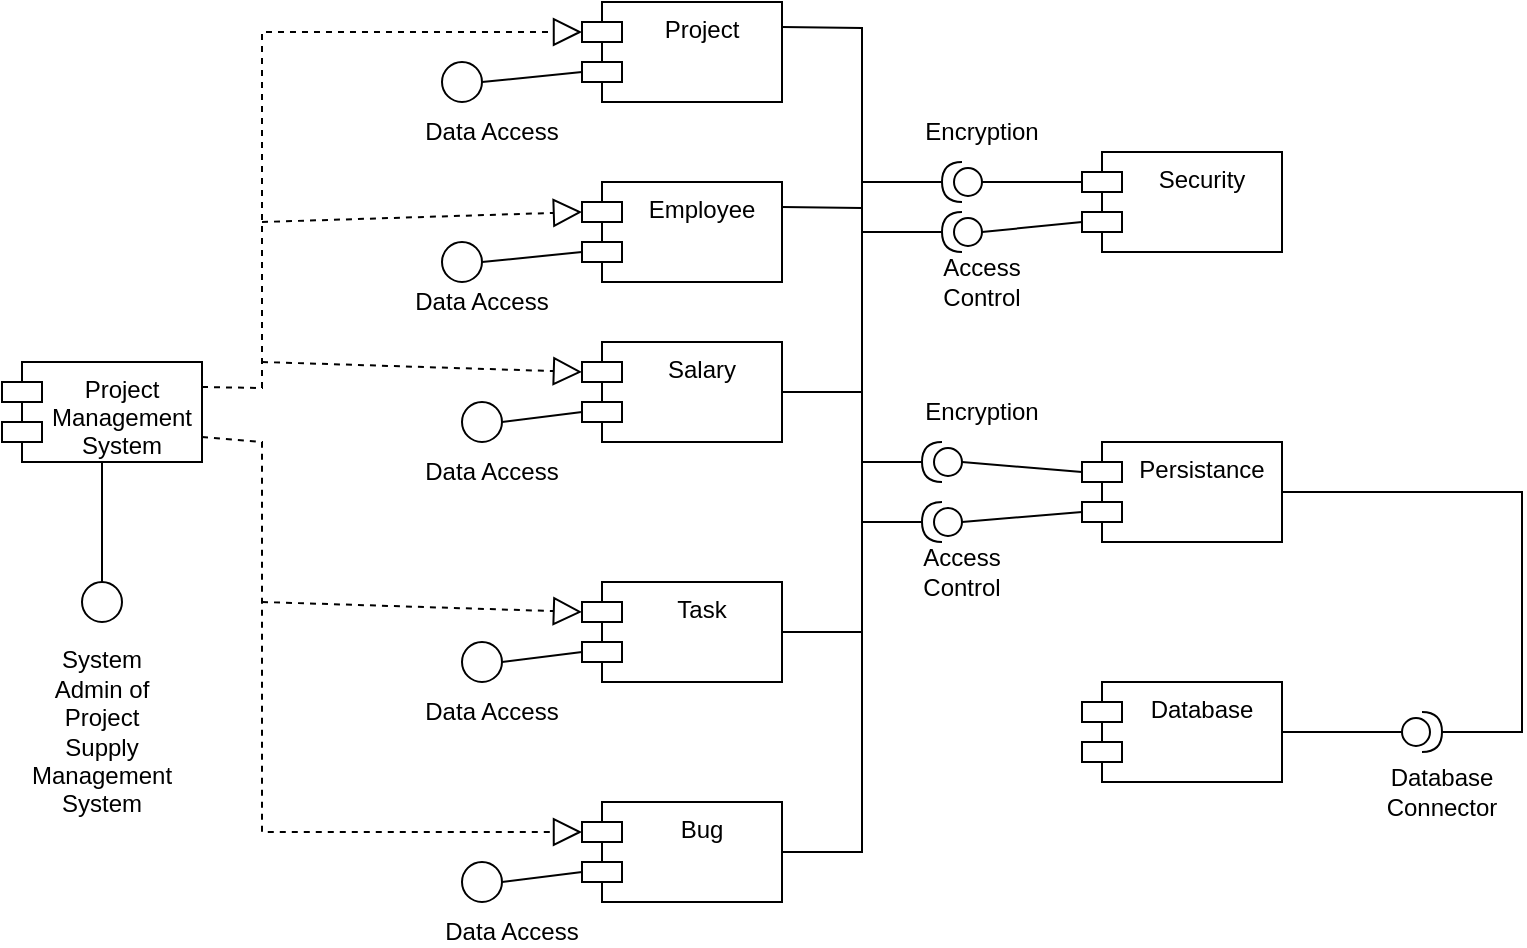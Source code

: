 <mxfile version="17.4.3" type="github">
  <diagram id="V5hze5x58YdjXsOBQyUN" name="Page-1">
    <mxGraphModel dx="782" dy="403" grid="1" gridSize="10" guides="1" tooltips="1" connect="1" arrows="1" fold="1" page="1" pageScale="1" pageWidth="850" pageHeight="1100" math="0" shadow="0">
      <root>
        <mxCell id="0" />
        <mxCell id="1" parent="0" />
        <mxCell id="HvvA7G643RJqaMyAhfn9-1" value="Project&#xa;Management&#xa;System" style="shape=module;align=left;spacingLeft=20;align=center;verticalAlign=top;" vertex="1" parent="1">
          <mxGeometry x="10" y="200" width="100" height="50" as="geometry" />
        </mxCell>
        <mxCell id="HvvA7G643RJqaMyAhfn9-2" value="" style="endArrow=none;html=1;rounded=0;exitX=0.5;exitY=1;exitDx=0;exitDy=0;entryX=0.5;entryY=0;entryDx=0;entryDy=0;" edge="1" parent="1" source="HvvA7G643RJqaMyAhfn9-1" target="HvvA7G643RJqaMyAhfn9-3">
          <mxGeometry width="50" height="50" relative="1" as="geometry">
            <mxPoint x="380" y="260" as="sourcePoint" />
            <mxPoint x="190" y="310" as="targetPoint" />
          </mxGeometry>
        </mxCell>
        <mxCell id="HvvA7G643RJqaMyAhfn9-3" value="" style="ellipse;whiteSpace=wrap;html=1;aspect=fixed;" vertex="1" parent="1">
          <mxGeometry x="50" y="310" width="20" height="20" as="geometry" />
        </mxCell>
        <mxCell id="HvvA7G643RJqaMyAhfn9-4" value="Project" style="shape=module;align=left;spacingLeft=20;align=center;verticalAlign=top;" vertex="1" parent="1">
          <mxGeometry x="300" y="20" width="100" height="50" as="geometry" />
        </mxCell>
        <mxCell id="HvvA7G643RJqaMyAhfn9-5" value="Task" style="shape=module;align=left;spacingLeft=20;align=center;verticalAlign=top;" vertex="1" parent="1">
          <mxGeometry x="300" y="310" width="100" height="50" as="geometry" />
        </mxCell>
        <mxCell id="HvvA7G643RJqaMyAhfn9-6" value="Employee" style="shape=module;align=left;spacingLeft=20;align=center;verticalAlign=top;" vertex="1" parent="1">
          <mxGeometry x="300" y="110" width="100" height="50" as="geometry" />
        </mxCell>
        <mxCell id="HvvA7G643RJqaMyAhfn9-7" value="Salary" style="shape=module;align=left;spacingLeft=20;align=center;verticalAlign=top;" vertex="1" parent="1">
          <mxGeometry x="300" y="190" width="100" height="50" as="geometry" />
        </mxCell>
        <mxCell id="HvvA7G643RJqaMyAhfn9-8" value="Bug" style="shape=module;align=left;spacingLeft=20;align=center;verticalAlign=top;" vertex="1" parent="1">
          <mxGeometry x="300" y="420" width="100" height="50" as="geometry" />
        </mxCell>
        <mxCell id="HvvA7G643RJqaMyAhfn9-9" value="Security" style="shape=module;align=left;spacingLeft=20;align=center;verticalAlign=top;" vertex="1" parent="1">
          <mxGeometry x="550" y="95" width="100" height="50" as="geometry" />
        </mxCell>
        <mxCell id="HvvA7G643RJqaMyAhfn9-10" value="Persistance" style="shape=module;align=left;spacingLeft=20;align=center;verticalAlign=top;" vertex="1" parent="1">
          <mxGeometry x="550" y="240" width="100" height="50" as="geometry" />
        </mxCell>
        <mxCell id="HvvA7G643RJqaMyAhfn9-11" value="Database" style="shape=module;align=left;spacingLeft=20;align=center;verticalAlign=top;" vertex="1" parent="1">
          <mxGeometry x="550" y="360" width="100" height="50" as="geometry" />
        </mxCell>
        <mxCell id="HvvA7G643RJqaMyAhfn9-16" value="" style="endArrow=block;dashed=1;endFill=0;endSize=12;html=1;rounded=0;exitX=1;exitY=0.25;exitDx=0;exitDy=0;entryX=0;entryY=0;entryDx=0;entryDy=15;entryPerimeter=0;" edge="1" parent="1" source="HvvA7G643RJqaMyAhfn9-1" target="HvvA7G643RJqaMyAhfn9-4">
          <mxGeometry width="160" relative="1" as="geometry">
            <mxPoint x="320" y="240" as="sourcePoint" />
            <mxPoint x="140" y="10" as="targetPoint" />
            <Array as="points">
              <mxPoint x="140" y="213" />
              <mxPoint x="140" y="200" />
              <mxPoint x="140" y="130" />
              <mxPoint x="140" y="35" />
            </Array>
          </mxGeometry>
        </mxCell>
        <mxCell id="HvvA7G643RJqaMyAhfn9-19" value="" style="endArrow=block;dashed=1;endFill=0;endSize=12;html=1;rounded=0;entryX=0;entryY=0;entryDx=0;entryDy=15;entryPerimeter=0;" edge="1" parent="1" target="HvvA7G643RJqaMyAhfn9-6">
          <mxGeometry width="160" relative="1" as="geometry">
            <mxPoint x="140" y="130" as="sourcePoint" />
            <mxPoint x="480" y="220" as="targetPoint" />
          </mxGeometry>
        </mxCell>
        <mxCell id="HvvA7G643RJqaMyAhfn9-22" value="" style="endArrow=block;dashed=1;endFill=0;endSize=12;html=1;rounded=0;entryX=0;entryY=0;entryDx=0;entryDy=15;entryPerimeter=0;" edge="1" parent="1" target="HvvA7G643RJqaMyAhfn9-7">
          <mxGeometry width="160" relative="1" as="geometry">
            <mxPoint x="140" y="200" as="sourcePoint" />
            <mxPoint x="480" y="220" as="targetPoint" />
          </mxGeometry>
        </mxCell>
        <mxCell id="HvvA7G643RJqaMyAhfn9-23" value="" style="endArrow=block;dashed=1;endFill=0;endSize=12;html=1;rounded=0;exitX=1;exitY=0.75;exitDx=0;exitDy=0;entryX=0;entryY=0;entryDx=0;entryDy=15;entryPerimeter=0;" edge="1" parent="1" source="HvvA7G643RJqaMyAhfn9-1" target="HvvA7G643RJqaMyAhfn9-8">
          <mxGeometry width="160" relative="1" as="geometry">
            <mxPoint x="320" y="220" as="sourcePoint" />
            <mxPoint x="140" y="480" as="targetPoint" />
            <Array as="points">
              <mxPoint x="140" y="240" />
              <mxPoint x="140" y="320" />
              <mxPoint x="140" y="435" />
            </Array>
          </mxGeometry>
        </mxCell>
        <mxCell id="HvvA7G643RJqaMyAhfn9-24" value="" style="endArrow=block;dashed=1;endFill=0;endSize=12;html=1;rounded=0;entryX=0;entryY=0;entryDx=0;entryDy=15;entryPerimeter=0;" edge="1" parent="1" target="HvvA7G643RJqaMyAhfn9-5">
          <mxGeometry width="160" relative="1" as="geometry">
            <mxPoint x="140" y="320" as="sourcePoint" />
            <mxPoint x="460" y="340" as="targetPoint" />
          </mxGeometry>
        </mxCell>
        <mxCell id="HvvA7G643RJqaMyAhfn9-26" value="" style="endArrow=none;html=1;rounded=0;exitX=1;exitY=0.25;exitDx=0;exitDy=0;entryX=1;entryY=0.5;entryDx=0;entryDy=0;" edge="1" parent="1" source="HvvA7G643RJqaMyAhfn9-4" target="HvvA7G643RJqaMyAhfn9-8">
          <mxGeometry width="50" height="50" relative="1" as="geometry">
            <mxPoint x="380" y="220" as="sourcePoint" />
            <mxPoint x="440" y="480" as="targetPoint" />
            <Array as="points">
              <mxPoint x="440" y="33" />
              <mxPoint x="440" y="120" />
              <mxPoint x="440" y="445" />
            </Array>
          </mxGeometry>
        </mxCell>
        <mxCell id="HvvA7G643RJqaMyAhfn9-27" value="" style="endArrow=none;html=1;rounded=0;entryX=1;entryY=0.25;entryDx=0;entryDy=0;" edge="1" parent="1" target="HvvA7G643RJqaMyAhfn9-6">
          <mxGeometry width="50" height="50" relative="1" as="geometry">
            <mxPoint x="440" y="123" as="sourcePoint" />
            <mxPoint x="430" y="190" as="targetPoint" />
          </mxGeometry>
        </mxCell>
        <mxCell id="HvvA7G643RJqaMyAhfn9-28" value="" style="endArrow=none;html=1;rounded=0;exitX=1;exitY=0.5;exitDx=0;exitDy=0;" edge="1" parent="1" source="HvvA7G643RJqaMyAhfn9-7">
          <mxGeometry width="50" height="50" relative="1" as="geometry">
            <mxPoint x="380" y="240" as="sourcePoint" />
            <mxPoint x="440" y="215" as="targetPoint" />
          </mxGeometry>
        </mxCell>
        <mxCell id="HvvA7G643RJqaMyAhfn9-29" value="" style="endArrow=none;html=1;rounded=0;exitX=1;exitY=0.5;exitDx=0;exitDy=0;" edge="1" parent="1" source="HvvA7G643RJqaMyAhfn9-5">
          <mxGeometry width="50" height="50" relative="1" as="geometry">
            <mxPoint x="380" y="350" as="sourcePoint" />
            <mxPoint x="440" y="335" as="targetPoint" />
          </mxGeometry>
        </mxCell>
        <mxCell id="HvvA7G643RJqaMyAhfn9-39" value="" style="shape=providedRequiredInterface;html=1;verticalLabelPosition=bottom;sketch=0;rotation=-180;" vertex="1" parent="1">
          <mxGeometry x="480" y="100" width="20" height="20" as="geometry" />
        </mxCell>
        <mxCell id="HvvA7G643RJqaMyAhfn9-40" value="" style="shape=providedRequiredInterface;html=1;verticalLabelPosition=bottom;sketch=0;rotation=-180;" vertex="1" parent="1">
          <mxGeometry x="480" y="125" width="20" height="20" as="geometry" />
        </mxCell>
        <mxCell id="HvvA7G643RJqaMyAhfn9-41" value="" style="endArrow=none;html=1;rounded=0;exitX=1;exitY=0.5;exitDx=0;exitDy=0;exitPerimeter=0;" edge="1" parent="1" source="HvvA7G643RJqaMyAhfn9-39">
          <mxGeometry width="50" height="50" relative="1" as="geometry">
            <mxPoint x="380" y="250" as="sourcePoint" />
            <mxPoint x="440" y="110" as="targetPoint" />
          </mxGeometry>
        </mxCell>
        <mxCell id="HvvA7G643RJqaMyAhfn9-42" value="" style="endArrow=none;html=1;rounded=0;entryX=0;entryY=0.5;entryDx=0;entryDy=0;entryPerimeter=0;exitX=0;exitY=0;exitDx=0;exitDy=15;exitPerimeter=0;" edge="1" parent="1" source="HvvA7G643RJqaMyAhfn9-9" target="HvvA7G643RJqaMyAhfn9-39">
          <mxGeometry width="50" height="50" relative="1" as="geometry">
            <mxPoint x="380" y="250" as="sourcePoint" />
            <mxPoint x="430" y="200" as="targetPoint" />
          </mxGeometry>
        </mxCell>
        <mxCell id="HvvA7G643RJqaMyAhfn9-43" value="" style="endArrow=none;html=1;rounded=0;exitX=1;exitY=0.5;exitDx=0;exitDy=0;exitPerimeter=0;" edge="1" parent="1" source="HvvA7G643RJqaMyAhfn9-40">
          <mxGeometry width="50" height="50" relative="1" as="geometry">
            <mxPoint x="380" y="250" as="sourcePoint" />
            <mxPoint x="440" y="135" as="targetPoint" />
          </mxGeometry>
        </mxCell>
        <mxCell id="HvvA7G643RJqaMyAhfn9-44" value="" style="endArrow=none;html=1;rounded=0;entryX=0;entryY=0.5;entryDx=0;entryDy=0;entryPerimeter=0;exitX=0;exitY=0;exitDx=0;exitDy=35;exitPerimeter=0;" edge="1" parent="1" source="HvvA7G643RJqaMyAhfn9-9" target="HvvA7G643RJqaMyAhfn9-40">
          <mxGeometry width="50" height="50" relative="1" as="geometry">
            <mxPoint x="380" y="250" as="sourcePoint" />
            <mxPoint x="430" y="200" as="targetPoint" />
          </mxGeometry>
        </mxCell>
        <mxCell id="HvvA7G643RJqaMyAhfn9-48" value="" style="shape=providedRequiredInterface;html=1;verticalLabelPosition=bottom;sketch=0;rotation=-180;" vertex="1" parent="1">
          <mxGeometry x="470" y="240" width="20" height="20" as="geometry" />
        </mxCell>
        <mxCell id="HvvA7G643RJqaMyAhfn9-49" value="" style="shape=providedRequiredInterface;html=1;verticalLabelPosition=bottom;sketch=0;rotation=-180;" vertex="1" parent="1">
          <mxGeometry x="470" y="270" width="20" height="20" as="geometry" />
        </mxCell>
        <mxCell id="HvvA7G643RJqaMyAhfn9-50" value="" style="shape=providedRequiredInterface;html=1;verticalLabelPosition=bottom;sketch=0;" vertex="1" parent="1">
          <mxGeometry x="710" y="375" width="20" height="20" as="geometry" />
        </mxCell>
        <mxCell id="HvvA7G643RJqaMyAhfn9-51" value="" style="endArrow=none;html=1;rounded=0;exitX=1;exitY=0.5;exitDx=0;exitDy=0;exitPerimeter=0;" edge="1" parent="1" source="HvvA7G643RJqaMyAhfn9-48">
          <mxGeometry width="50" height="50" relative="1" as="geometry">
            <mxPoint x="380" y="250" as="sourcePoint" />
            <mxPoint x="440" y="250" as="targetPoint" />
          </mxGeometry>
        </mxCell>
        <mxCell id="HvvA7G643RJqaMyAhfn9-52" value="" style="endArrow=none;html=1;rounded=0;exitX=0;exitY=0.5;exitDx=0;exitDy=0;exitPerimeter=0;entryX=0;entryY=0;entryDx=0;entryDy=15;entryPerimeter=0;" edge="1" parent="1" source="HvvA7G643RJqaMyAhfn9-48" target="HvvA7G643RJqaMyAhfn9-10">
          <mxGeometry width="50" height="50" relative="1" as="geometry">
            <mxPoint x="380" y="250" as="sourcePoint" />
            <mxPoint x="430" y="200" as="targetPoint" />
          </mxGeometry>
        </mxCell>
        <mxCell id="HvvA7G643RJqaMyAhfn9-53" value="" style="endArrow=none;html=1;rounded=0;entryX=1;entryY=0.5;entryDx=0;entryDy=0;entryPerimeter=0;" edge="1" parent="1" target="HvvA7G643RJqaMyAhfn9-49">
          <mxGeometry width="50" height="50" relative="1" as="geometry">
            <mxPoint x="440" y="280" as="sourcePoint" />
            <mxPoint x="430" y="200" as="targetPoint" />
          </mxGeometry>
        </mxCell>
        <mxCell id="HvvA7G643RJqaMyAhfn9-54" value="" style="endArrow=none;html=1;rounded=0;exitX=0;exitY=0.5;exitDx=0;exitDy=0;exitPerimeter=0;entryX=0;entryY=0;entryDx=0;entryDy=35;entryPerimeter=0;" edge="1" parent="1" source="HvvA7G643RJqaMyAhfn9-49" target="HvvA7G643RJqaMyAhfn9-10">
          <mxGeometry width="50" height="50" relative="1" as="geometry">
            <mxPoint x="380" y="250" as="sourcePoint" />
            <mxPoint x="430" y="200" as="targetPoint" />
          </mxGeometry>
        </mxCell>
        <mxCell id="HvvA7G643RJqaMyAhfn9-55" value="" style="endArrow=none;html=1;rounded=0;exitX=1;exitY=0.5;exitDx=0;exitDy=0;entryX=1;entryY=0.5;entryDx=0;entryDy=0;entryPerimeter=0;" edge="1" parent="1" source="HvvA7G643RJqaMyAhfn9-10" target="HvvA7G643RJqaMyAhfn9-50">
          <mxGeometry width="50" height="50" relative="1" as="geometry">
            <mxPoint x="380" y="250" as="sourcePoint" />
            <mxPoint x="770" y="400" as="targetPoint" />
            <Array as="points">
              <mxPoint x="770" y="265" />
              <mxPoint x="770" y="385" />
            </Array>
          </mxGeometry>
        </mxCell>
        <mxCell id="HvvA7G643RJqaMyAhfn9-56" value="" style="endArrow=none;html=1;rounded=0;entryX=0;entryY=0.5;entryDx=0;entryDy=0;entryPerimeter=0;exitX=1;exitY=0.5;exitDx=0;exitDy=0;" edge="1" parent="1" source="HvvA7G643RJqaMyAhfn9-11" target="HvvA7G643RJqaMyAhfn9-50">
          <mxGeometry width="50" height="50" relative="1" as="geometry">
            <mxPoint x="380" y="250" as="sourcePoint" />
            <mxPoint x="430" y="200" as="targetPoint" />
          </mxGeometry>
        </mxCell>
        <mxCell id="HvvA7G643RJqaMyAhfn9-59" value="" style="endArrow=none;html=1;rounded=0;entryX=0;entryY=0;entryDx=0;entryDy=35;entryPerimeter=0;" edge="1" parent="1" target="HvvA7G643RJqaMyAhfn9-4">
          <mxGeometry width="50" height="50" relative="1" as="geometry">
            <mxPoint x="250" y="60" as="sourcePoint" />
            <mxPoint x="430" y="200" as="targetPoint" />
          </mxGeometry>
        </mxCell>
        <mxCell id="HvvA7G643RJqaMyAhfn9-60" value="" style="endArrow=none;html=1;rounded=0;entryX=0;entryY=0;entryDx=0;entryDy=35;entryPerimeter=0;" edge="1" parent="1" target="HvvA7G643RJqaMyAhfn9-6">
          <mxGeometry width="50" height="50" relative="1" as="geometry">
            <mxPoint x="250" y="150" as="sourcePoint" />
            <mxPoint x="430" y="200" as="targetPoint" />
          </mxGeometry>
        </mxCell>
        <mxCell id="HvvA7G643RJqaMyAhfn9-61" value="" style="endArrow=none;html=1;rounded=0;entryX=0;entryY=0;entryDx=0;entryDy=35;entryPerimeter=0;" edge="1" parent="1" target="HvvA7G643RJqaMyAhfn9-7">
          <mxGeometry width="50" height="50" relative="1" as="geometry">
            <mxPoint x="260" y="230" as="sourcePoint" />
            <mxPoint x="430" y="200" as="targetPoint" />
          </mxGeometry>
        </mxCell>
        <mxCell id="HvvA7G643RJqaMyAhfn9-62" value="" style="endArrow=none;html=1;rounded=0;entryX=0;entryY=0;entryDx=0;entryDy=35;entryPerimeter=0;" edge="1" parent="1" target="HvvA7G643RJqaMyAhfn9-5">
          <mxGeometry width="50" height="50" relative="1" as="geometry">
            <mxPoint x="260" y="350" as="sourcePoint" />
            <mxPoint x="430" y="200" as="targetPoint" />
          </mxGeometry>
        </mxCell>
        <mxCell id="HvvA7G643RJqaMyAhfn9-63" value="" style="endArrow=none;html=1;rounded=0;entryX=0;entryY=0;entryDx=0;entryDy=35;entryPerimeter=0;" edge="1" parent="1" target="HvvA7G643RJqaMyAhfn9-8">
          <mxGeometry width="50" height="50" relative="1" as="geometry">
            <mxPoint x="260" y="460" as="sourcePoint" />
            <mxPoint x="430" y="200" as="targetPoint" />
          </mxGeometry>
        </mxCell>
        <mxCell id="HvvA7G643RJqaMyAhfn9-64" value="" style="ellipse;whiteSpace=wrap;html=1;aspect=fixed;" vertex="1" parent="1">
          <mxGeometry x="240" y="450" width="20" height="20" as="geometry" />
        </mxCell>
        <mxCell id="HvvA7G643RJqaMyAhfn9-65" value="" style="ellipse;whiteSpace=wrap;html=1;aspect=fixed;" vertex="1" parent="1">
          <mxGeometry x="240" y="340" width="20" height="20" as="geometry" />
        </mxCell>
        <mxCell id="HvvA7G643RJqaMyAhfn9-66" value="" style="ellipse;whiteSpace=wrap;html=1;aspect=fixed;" vertex="1" parent="1">
          <mxGeometry x="240" y="220" width="20" height="20" as="geometry" />
        </mxCell>
        <mxCell id="HvvA7G643RJqaMyAhfn9-67" value="" style="ellipse;whiteSpace=wrap;html=1;aspect=fixed;" vertex="1" parent="1">
          <mxGeometry x="230" y="140" width="20" height="20" as="geometry" />
        </mxCell>
        <mxCell id="HvvA7G643RJqaMyAhfn9-68" value="" style="ellipse;whiteSpace=wrap;html=1;aspect=fixed;" vertex="1" parent="1">
          <mxGeometry x="230" y="50" width="20" height="20" as="geometry" />
        </mxCell>
        <mxCell id="HvvA7G643RJqaMyAhfn9-69" value="Data Access" style="text;html=1;strokeColor=none;fillColor=none;align=center;verticalAlign=middle;whiteSpace=wrap;rounded=0;" vertex="1" parent="1">
          <mxGeometry x="220" y="80" width="70" height="10" as="geometry" />
        </mxCell>
        <mxCell id="HvvA7G643RJqaMyAhfn9-70" value="Data Access" style="text;html=1;strokeColor=none;fillColor=none;align=center;verticalAlign=middle;whiteSpace=wrap;rounded=0;" vertex="1" parent="1">
          <mxGeometry x="215" y="170" width="70" as="geometry" />
        </mxCell>
        <mxCell id="HvvA7G643RJqaMyAhfn9-71" value="Data Access" style="text;html=1;strokeColor=none;fillColor=none;align=center;verticalAlign=middle;whiteSpace=wrap;rounded=0;" vertex="1" parent="1">
          <mxGeometry x="220" y="250" width="70" height="10" as="geometry" />
        </mxCell>
        <mxCell id="HvvA7G643RJqaMyAhfn9-72" value="Data Access" style="text;html=1;strokeColor=none;fillColor=none;align=center;verticalAlign=middle;whiteSpace=wrap;rounded=0;" vertex="1" parent="1">
          <mxGeometry x="215" y="370" width="80" height="10" as="geometry" />
        </mxCell>
        <mxCell id="HvvA7G643RJqaMyAhfn9-73" value="Data Access" style="text;html=1;strokeColor=none;fillColor=none;align=center;verticalAlign=middle;whiteSpace=wrap;rounded=0;" vertex="1" parent="1">
          <mxGeometry x="230" y="480" width="70" height="10" as="geometry" />
        </mxCell>
        <mxCell id="HvvA7G643RJqaMyAhfn9-74" value="Database Connector" style="text;html=1;strokeColor=none;fillColor=none;align=center;verticalAlign=middle;whiteSpace=wrap;rounded=0;" vertex="1" parent="1">
          <mxGeometry x="700" y="400" width="60" height="30" as="geometry" />
        </mxCell>
        <mxCell id="HvvA7G643RJqaMyAhfn9-75" value="Encryption" style="text;html=1;strokeColor=none;fillColor=none;align=center;verticalAlign=middle;whiteSpace=wrap;rounded=0;" vertex="1" parent="1">
          <mxGeometry x="470" y="210" width="60" height="30" as="geometry" />
        </mxCell>
        <mxCell id="HvvA7G643RJqaMyAhfn9-76" value="&lt;span&gt;Encryption&lt;/span&gt;" style="text;html=1;strokeColor=none;fillColor=none;align=center;verticalAlign=middle;whiteSpace=wrap;rounded=0;" vertex="1" parent="1">
          <mxGeometry x="470" y="70" width="60" height="30" as="geometry" />
        </mxCell>
        <mxCell id="HvvA7G643RJqaMyAhfn9-77" value="Access Control" style="text;html=1;strokeColor=none;fillColor=none;align=center;verticalAlign=middle;whiteSpace=wrap;rounded=0;" vertex="1" parent="1">
          <mxGeometry x="470" y="145" width="60" height="30" as="geometry" />
        </mxCell>
        <mxCell id="HvvA7G643RJqaMyAhfn9-78" value="Access Control" style="text;html=1;strokeColor=none;fillColor=none;align=center;verticalAlign=middle;whiteSpace=wrap;rounded=0;" vertex="1" parent="1">
          <mxGeometry x="460" y="290" width="60" height="30" as="geometry" />
        </mxCell>
        <mxCell id="HvvA7G643RJqaMyAhfn9-79" value="System Admin of Project Supply Management System" style="text;html=1;strokeColor=none;fillColor=none;align=center;verticalAlign=middle;whiteSpace=wrap;rounded=0;" vertex="1" parent="1">
          <mxGeometry x="30" y="370" width="60" height="30" as="geometry" />
        </mxCell>
      </root>
    </mxGraphModel>
  </diagram>
</mxfile>
